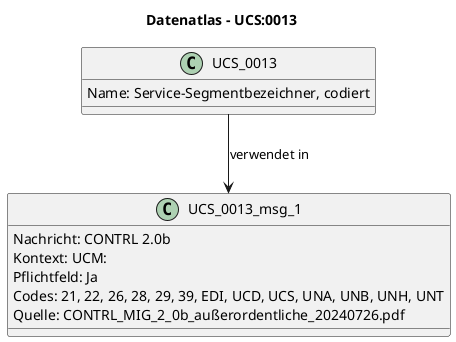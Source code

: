 @startuml
title Datenatlas – UCS:0013
class UCS_0013 {
  Name: Service-Segmentbezeichner, codiert
}
class UCS_0013_msg_1 {
  Nachricht: CONTRL 2.0b
  Kontext: UCM:
  Pflichtfeld: Ja
  Codes: 21, 22, 26, 28, 29, 39, EDI, UCD, UCS, UNA, UNB, UNH, UNT
  Quelle: CONTRL_MIG_2_0b_außerordentliche_20240726.pdf
}
UCS_0013 --> UCS_0013_msg_1 : verwendet in
@enduml